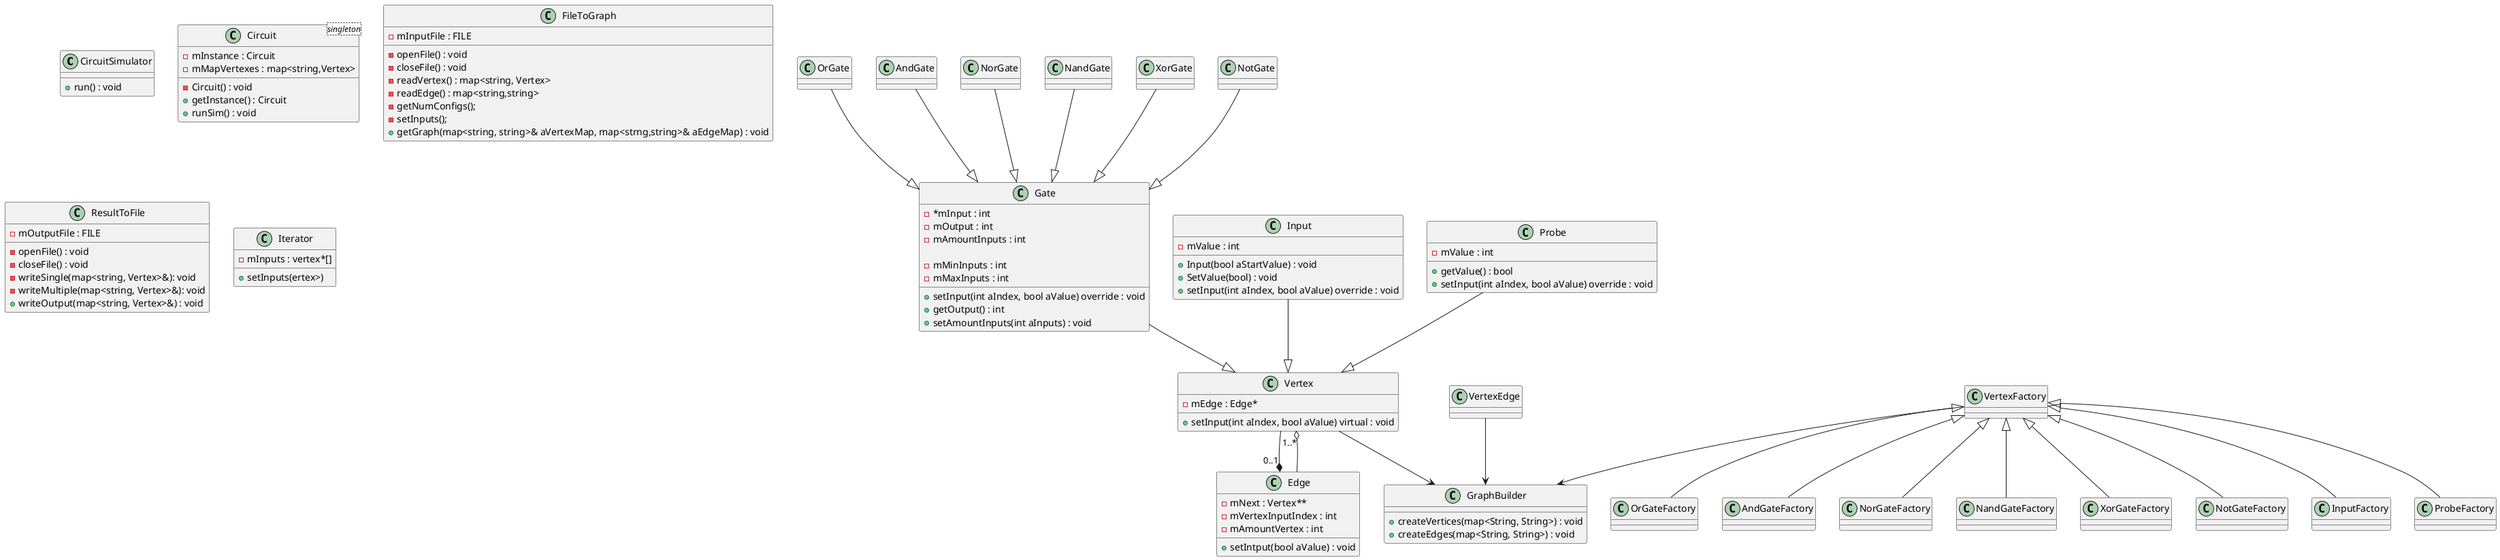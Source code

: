 @startuml classdiagram


class CircuitSimulator{
    + run() : void
}

class Circuit <singleton>{
    - mInstance : Circuit
    - mMapVertexes : map<string,Vertex>
    - Circuit() : void
    + getInstance() : Circuit
    + runSim() : void
}

class FileToGraph {
    - mInputFile : FILE

    - openFile() : void
    - closeFile() : void
    - readVertex() : map<string, Vertex>
    - readEdge() : map<string,string>
    - getNumConfigs();
    - setInputs();
    + getGraph(map<string, string>& aVertexMap, map<strng,string>& aEdgeMap) : void 
    ' vertexMap :first string name of vertex second string type

}

class ResultToFile {
    - mOutputFile : FILE

    - openFile() : void
    - closeFile() : void
    - writeSingle(map<string, Vertex>&): void
    - writeMultiple(map<string, Vertex>&): void
    + writeOutput(map<string, Vertex>&) : void
}

class Iterator{
    - mInputs : vertex*[]

    + setInputs(ertex>)
}

class OrGate{

}

class AndGate{

}

class NorGate{

}

class NandGate{

}

class XorGate{

}

class NotGate{

}

class Gate{
    - *mInput : int
    - mOutput : int
    - mAmountInputs : int

    - mMinInputs : int
    - mMaxInputs : int    

    + setInput(int aIndex, bool aValue) override : void
    + getOutput() : int
    + setAmountInputs(int aInputs) : void
}

class Vertex {
    - mEdge : Edge*

    + setInput(int aIndex, bool aValue) virtual : void
}

class Edge {
    - mNext : Vertex**
    - mVertexInputIndex : int
    - mAmountVertex : int

    + setIntput(bool aValue) : void
}

class Input {
    - mValue : int

    + Input(bool aStartValue) : void
    + SetValue(bool) : void
    + setInput(int aIndex, bool aValue) override : void

}

class Probe {
    - mValue : int

    + getValue() : bool
    + setInput(int aIndex, bool aValue) override : void
}

class VertexFactory{

}

class OrGateFactory{

}

class AndGateFactory{
    
}

class NorGateFactory{
    
}

class NandGateFactory{
    
}

class XorGateFactory{
    
}

class NotGateFactory{
    
}

class InputFactory{
    
}

class ProbeFactory{
    
}

class GraphBuilder {
    'Only create the vertices (for inputs: set the value)
    + createVertices(map<String, String>) : void
    'Create the edges and fill the corresponding vertex's pointer, then fill the edges pointers
    + createEdges(map<String, String>) : void
}

VertexFactory <|-- OrGateFactory
VertexFactory <|-- AndGateFactory
VertexFactory <|-- NorGateFactory
VertexFactory <|-- NandGateFactory
VertexFactory <|-- XorGateFactory
VertexFactory <|-- NotGateFactory
VertexFactory <|-- InputFactory
VertexFactory <|-- ProbeFactory

VertexFactory --> GraphBuilder
Vertex --> GraphBuilder
VertexEdge --> GraphBuilder

'CircuitSimulator <-- FileToGraph
'CircuitSimulator <-- ResultToFile
'CircuitSimulator <-- Circuit
'CircuitSimulator <-- Iterator

OrGate --|> Gate
NorGate --|> Gate
AndGate --|> Gate
NandGate --|> Gate
XorGate --|> Gate
NotGate --|> Gate

Gate --|> Vertex
Input --|> Vertex
Probe --|> Vertex

Vertex --* "0..1" Edge
Edge --o "1..*" Vertex

@enduml